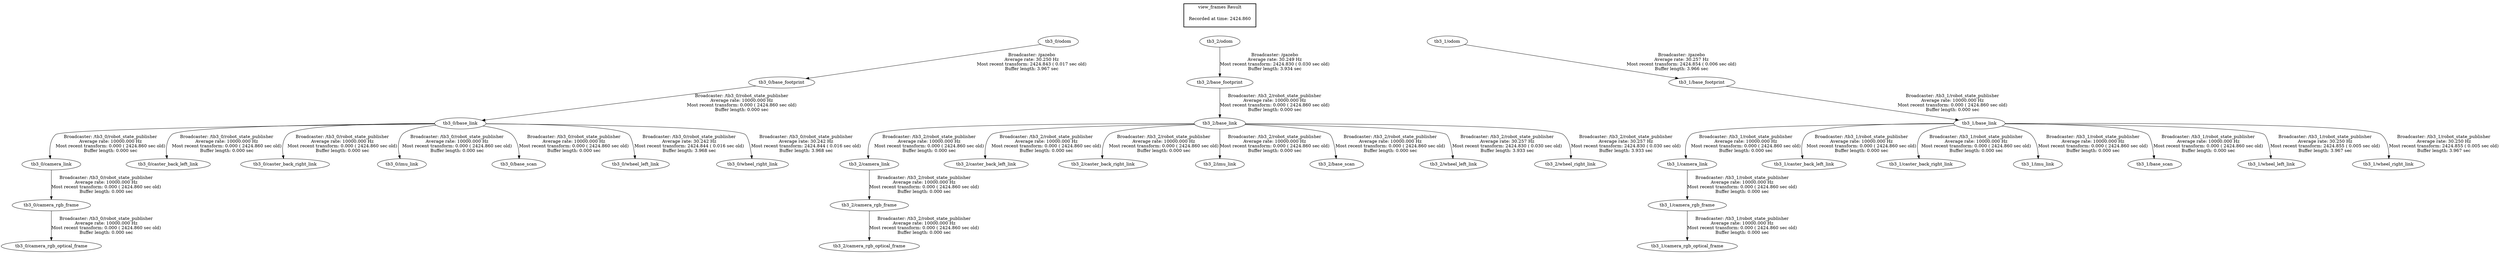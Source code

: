 digraph G {
"tb3_0/base_footprint" -> "tb3_0/base_link"[label="Broadcaster: /tb3_0/robot_state_publisher\nAverage rate: 10000.000 Hz\nMost recent transform: 0.000 ( 2424.860 sec old)\nBuffer length: 0.000 sec\n"];
"tb3_0/odom" -> "tb3_0/base_footprint"[label="Broadcaster: /gazebo\nAverage rate: 30.250 Hz\nMost recent transform: 2424.843 ( 0.017 sec old)\nBuffer length: 3.967 sec\n"];
"tb3_0/base_link" -> "tb3_0/camera_link"[label="Broadcaster: /tb3_0/robot_state_publisher\nAverage rate: 10000.000 Hz\nMost recent transform: 0.000 ( 2424.860 sec old)\nBuffer length: 0.000 sec\n"];
"tb3_0/camera_link" -> "tb3_0/camera_rgb_frame"[label="Broadcaster: /tb3_0/robot_state_publisher\nAverage rate: 10000.000 Hz\nMost recent transform: 0.000 ( 2424.860 sec old)\nBuffer length: 0.000 sec\n"];
"tb3_0/camera_rgb_frame" -> "tb3_0/camera_rgb_optical_frame"[label="Broadcaster: /tb3_0/robot_state_publisher\nAverage rate: 10000.000 Hz\nMost recent transform: 0.000 ( 2424.860 sec old)\nBuffer length: 0.000 sec\n"];
"tb3_0/base_link" -> "tb3_0/caster_back_left_link"[label="Broadcaster: /tb3_0/robot_state_publisher\nAverage rate: 10000.000 Hz\nMost recent transform: 0.000 ( 2424.860 sec old)\nBuffer length: 0.000 sec\n"];
"tb3_0/base_link" -> "tb3_0/caster_back_right_link"[label="Broadcaster: /tb3_0/robot_state_publisher\nAverage rate: 10000.000 Hz\nMost recent transform: 0.000 ( 2424.860 sec old)\nBuffer length: 0.000 sec\n"];
"tb3_0/base_link" -> "tb3_0/imu_link"[label="Broadcaster: /tb3_0/robot_state_publisher\nAverage rate: 10000.000 Hz\nMost recent transform: 0.000 ( 2424.860 sec old)\nBuffer length: 0.000 sec\n"];
"tb3_0/base_link" -> "tb3_0/base_scan"[label="Broadcaster: /tb3_0/robot_state_publisher\nAverage rate: 10000.000 Hz\nMost recent transform: 0.000 ( 2424.860 sec old)\nBuffer length: 0.000 sec\n"];
"tb3_2/base_footprint" -> "tb3_2/base_link"[label="Broadcaster: /tb3_2/robot_state_publisher\nAverage rate: 10000.000 Hz\nMost recent transform: 0.000 ( 2424.860 sec old)\nBuffer length: 0.000 sec\n"];
"tb3_2/odom" -> "tb3_2/base_footprint"[label="Broadcaster: /gazebo\nAverage rate: 30.249 Hz\nMost recent transform: 2424.830 ( 0.030 sec old)\nBuffer length: 3.934 sec\n"];
"tb3_2/base_link" -> "tb3_2/camera_link"[label="Broadcaster: /tb3_2/robot_state_publisher\nAverage rate: 10000.000 Hz\nMost recent transform: 0.000 ( 2424.860 sec old)\nBuffer length: 0.000 sec\n"];
"tb3_2/camera_link" -> "tb3_2/camera_rgb_frame"[label="Broadcaster: /tb3_2/robot_state_publisher\nAverage rate: 10000.000 Hz\nMost recent transform: 0.000 ( 2424.860 sec old)\nBuffer length: 0.000 sec\n"];
"tb3_2/camera_rgb_frame" -> "tb3_2/camera_rgb_optical_frame"[label="Broadcaster: /tb3_2/robot_state_publisher\nAverage rate: 10000.000 Hz\nMost recent transform: 0.000 ( 2424.860 sec old)\nBuffer length: 0.000 sec\n"];
"tb3_2/base_link" -> "tb3_2/caster_back_left_link"[label="Broadcaster: /tb3_2/robot_state_publisher\nAverage rate: 10000.000 Hz\nMost recent transform: 0.000 ( 2424.860 sec old)\nBuffer length: 0.000 sec\n"];
"tb3_2/base_link" -> "tb3_2/caster_back_right_link"[label="Broadcaster: /tb3_2/robot_state_publisher\nAverage rate: 10000.000 Hz\nMost recent transform: 0.000 ( 2424.860 sec old)\nBuffer length: 0.000 sec\n"];
"tb3_2/base_link" -> "tb3_2/imu_link"[label="Broadcaster: /tb3_2/robot_state_publisher\nAverage rate: 10000.000 Hz\nMost recent transform: 0.000 ( 2424.860 sec old)\nBuffer length: 0.000 sec\n"];
"tb3_2/base_link" -> "tb3_2/base_scan"[label="Broadcaster: /tb3_2/robot_state_publisher\nAverage rate: 10000.000 Hz\nMost recent transform: 0.000 ( 2424.860 sec old)\nBuffer length: 0.000 sec\n"];
"tb3_1/base_footprint" -> "tb3_1/base_link"[label="Broadcaster: /tb3_1/robot_state_publisher\nAverage rate: 10000.000 Hz\nMost recent transform: 0.000 ( 2424.860 sec old)\nBuffer length: 0.000 sec\n"];
"tb3_1/odom" -> "tb3_1/base_footprint"[label="Broadcaster: /gazebo\nAverage rate: 30.257 Hz\nMost recent transform: 2424.854 ( 0.006 sec old)\nBuffer length: 3.966 sec\n"];
"tb3_1/base_link" -> "tb3_1/camera_link"[label="Broadcaster: /tb3_1/robot_state_publisher\nAverage rate: 10000.000 Hz\nMost recent transform: 0.000 ( 2424.860 sec old)\nBuffer length: 0.000 sec\n"];
"tb3_1/camera_link" -> "tb3_1/camera_rgb_frame"[label="Broadcaster: /tb3_1/robot_state_publisher\nAverage rate: 10000.000 Hz\nMost recent transform: 0.000 ( 2424.860 sec old)\nBuffer length: 0.000 sec\n"];
"tb3_1/camera_rgb_frame" -> "tb3_1/camera_rgb_optical_frame"[label="Broadcaster: /tb3_1/robot_state_publisher\nAverage rate: 10000.000 Hz\nMost recent transform: 0.000 ( 2424.860 sec old)\nBuffer length: 0.000 sec\n"];
"tb3_1/base_link" -> "tb3_1/caster_back_left_link"[label="Broadcaster: /tb3_1/robot_state_publisher\nAverage rate: 10000.000 Hz\nMost recent transform: 0.000 ( 2424.860 sec old)\nBuffer length: 0.000 sec\n"];
"tb3_1/base_link" -> "tb3_1/caster_back_right_link"[label="Broadcaster: /tb3_1/robot_state_publisher\nAverage rate: 10000.000 Hz\nMost recent transform: 0.000 ( 2424.860 sec old)\nBuffer length: 0.000 sec\n"];
"tb3_1/base_link" -> "tb3_1/imu_link"[label="Broadcaster: /tb3_1/robot_state_publisher\nAverage rate: 10000.000 Hz\nMost recent transform: 0.000 ( 2424.860 sec old)\nBuffer length: 0.000 sec\n"];
"tb3_1/base_link" -> "tb3_1/base_scan"[label="Broadcaster: /tb3_1/robot_state_publisher\nAverage rate: 10000.000 Hz\nMost recent transform: 0.000 ( 2424.860 sec old)\nBuffer length: 0.000 sec\n"];
"tb3_0/base_link" -> "tb3_0/wheel_left_link"[label="Broadcaster: /tb3_0/robot_state_publisher\nAverage rate: 30.242 Hz\nMost recent transform: 2424.844 ( 0.016 sec old)\nBuffer length: 3.968 sec\n"];
"tb3_0/base_link" -> "tb3_0/wheel_right_link"[label="Broadcaster: /tb3_0/robot_state_publisher\nAverage rate: 30.242 Hz\nMost recent transform: 2424.844 ( 0.016 sec old)\nBuffer length: 3.968 sec\n"];
"tb3_1/base_link" -> "tb3_1/wheel_left_link"[label="Broadcaster: /tb3_1/robot_state_publisher\nAverage rate: 30.250 Hz\nMost recent transform: 2424.855 ( 0.005 sec old)\nBuffer length: 3.967 sec\n"];
"tb3_1/base_link" -> "tb3_1/wheel_right_link"[label="Broadcaster: /tb3_1/robot_state_publisher\nAverage rate: 30.250 Hz\nMost recent transform: 2424.855 ( 0.005 sec old)\nBuffer length: 3.967 sec\n"];
"tb3_2/base_link" -> "tb3_2/wheel_left_link"[label="Broadcaster: /tb3_2/robot_state_publisher\nAverage rate: 30.257 Hz\nMost recent transform: 2424.830 ( 0.030 sec old)\nBuffer length: 3.933 sec\n"];
"tb3_2/base_link" -> "tb3_2/wheel_right_link"[label="Broadcaster: /tb3_2/robot_state_publisher\nAverage rate: 30.257 Hz\nMost recent transform: 2424.830 ( 0.030 sec old)\nBuffer length: 3.933 sec\n"];
edge [style=invis];
 subgraph cluster_legend { style=bold; color=black; label ="view_frames Result";
"Recorded at time: 2424.860"[ shape=plaintext ] ;
 }->"tb3_0/odom";
edge [style=invis];
 subgraph cluster_legend { style=bold; color=black; label ="view_frames Result";
"Recorded at time: 2424.860"[ shape=plaintext ] ;
 }->"tb3_1/odom";
edge [style=invis];
 subgraph cluster_legend { style=bold; color=black; label ="view_frames Result";
"Recorded at time: 2424.860"[ shape=plaintext ] ;
 }->"tb3_2/odom";
}